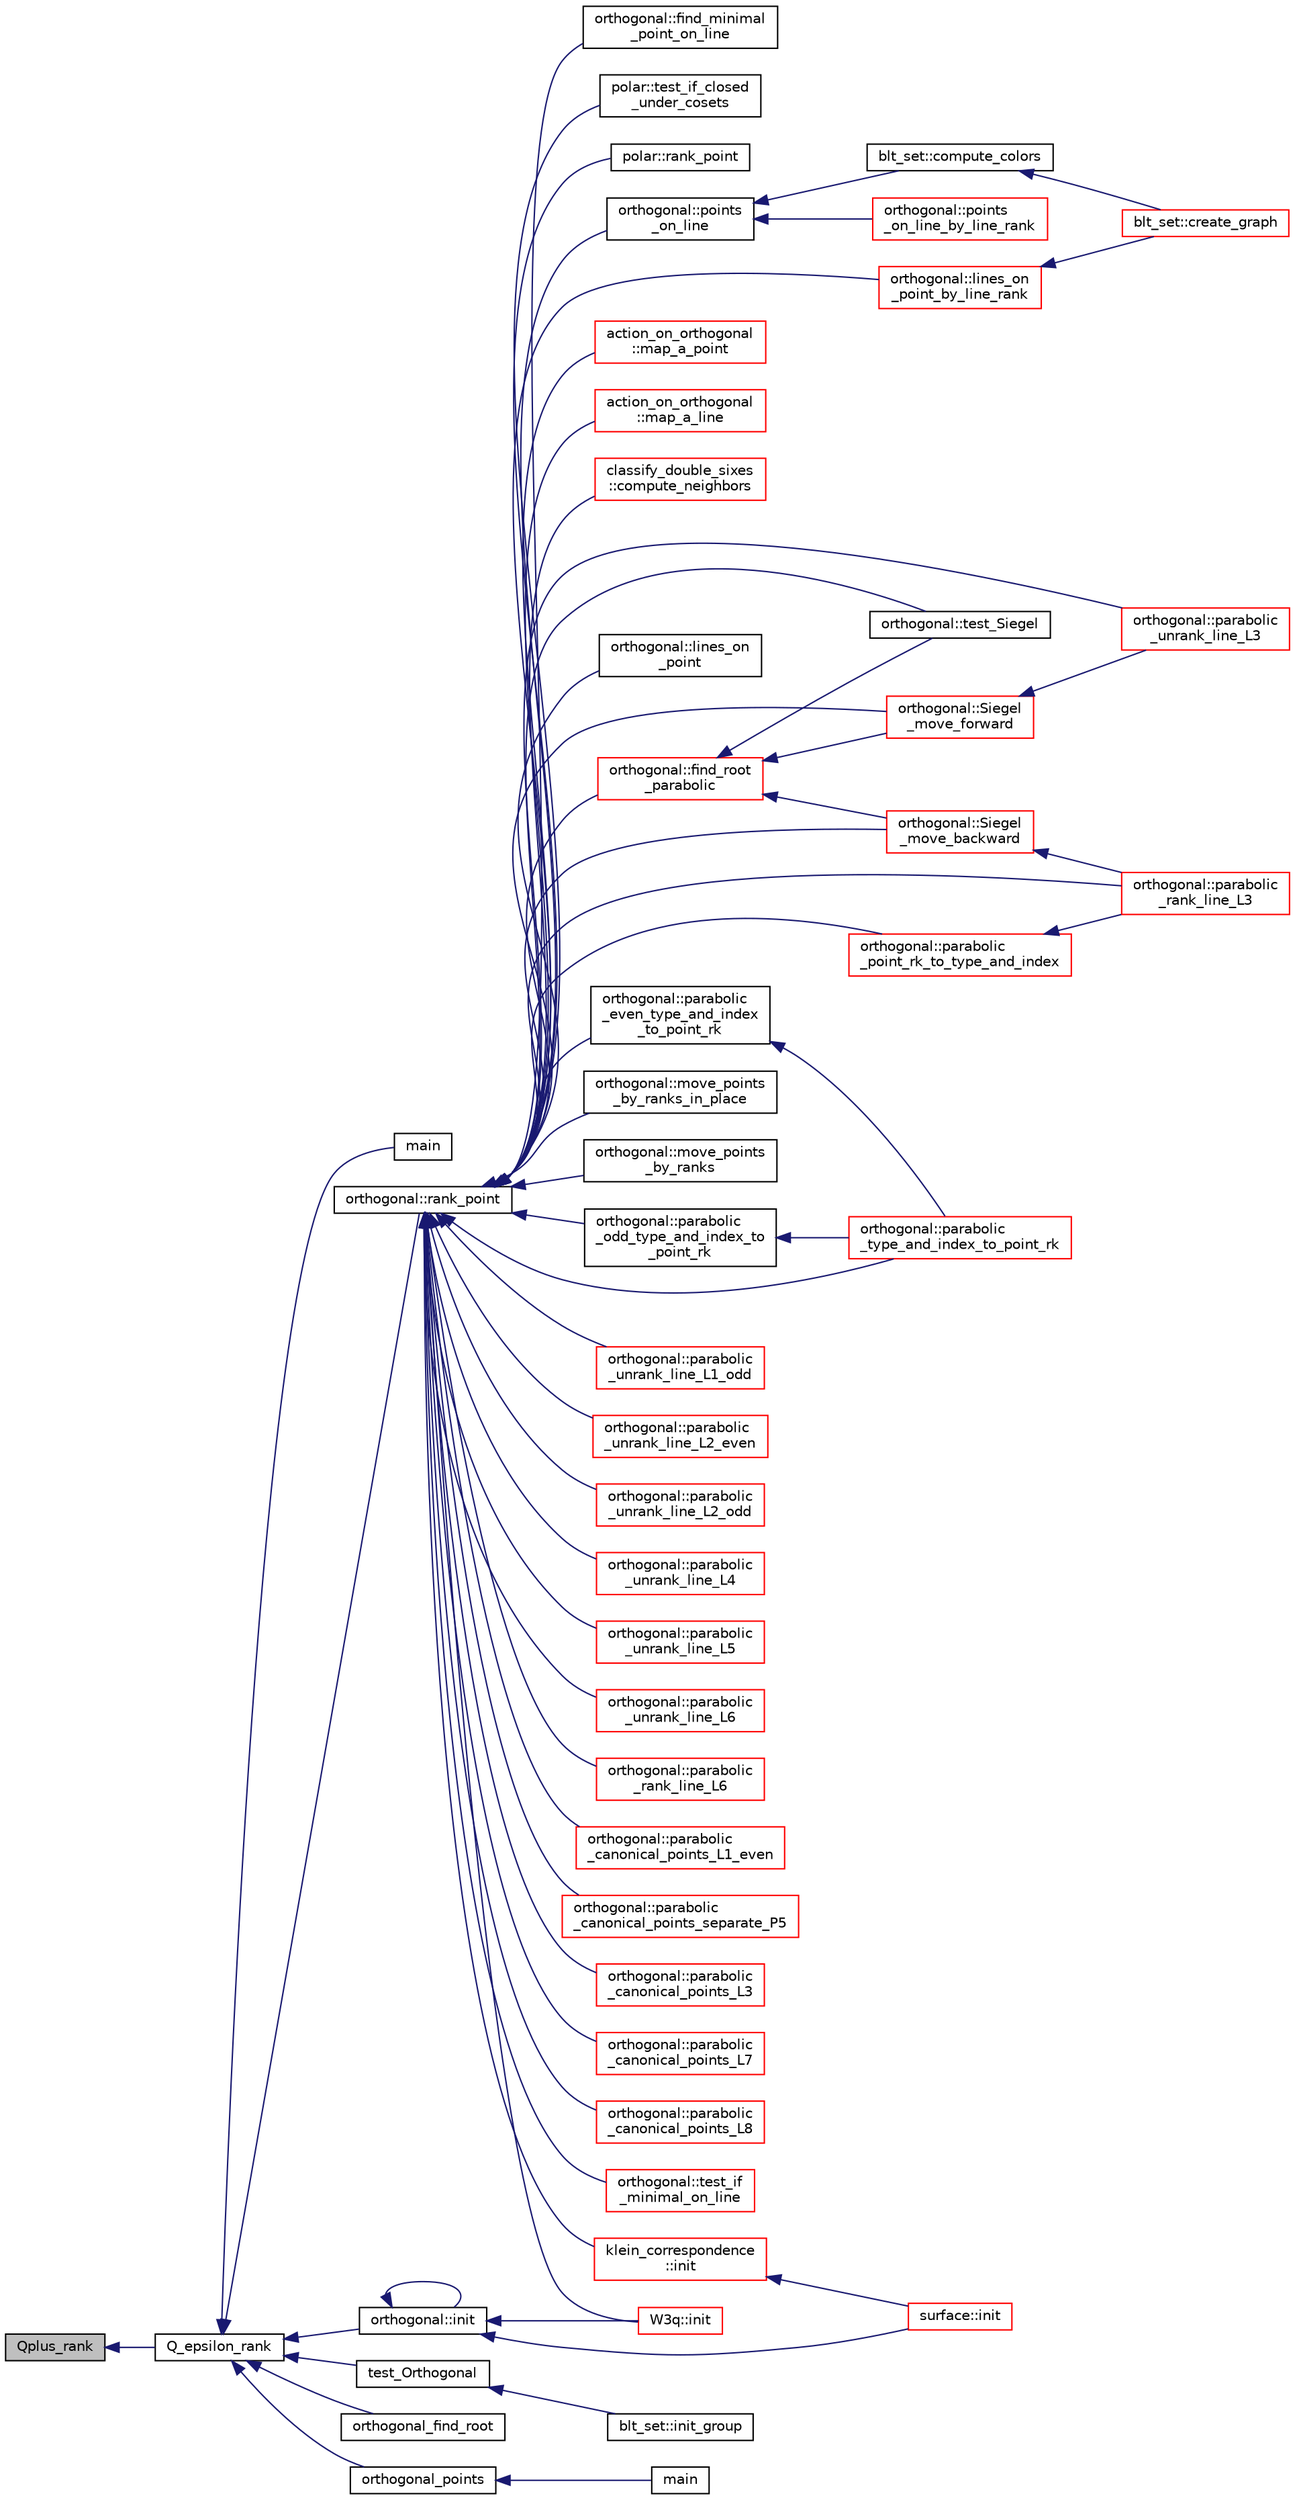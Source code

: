 digraph "Qplus_rank"
{
  edge [fontname="Helvetica",fontsize="10",labelfontname="Helvetica",labelfontsize="10"];
  node [fontname="Helvetica",fontsize="10",shape=record];
  rankdir="LR";
  Node19156 [label="Qplus_rank",height=0.2,width=0.4,color="black", fillcolor="grey75", style="filled", fontcolor="black"];
  Node19156 -> Node19157 [dir="back",color="midnightblue",fontsize="10",style="solid",fontname="Helvetica"];
  Node19157 [label="Q_epsilon_rank",height=0.2,width=0.4,color="black", fillcolor="white", style="filled",URL="$db/da0/lib_2foundations_2geometry_2orthogonal__points_8_c.html#a0949e1151174e2988aa697cb31942e97"];
  Node19157 -> Node19158 [dir="back",color="midnightblue",fontsize="10",style="solid",fontname="Helvetica"];
  Node19158 [label="main",height=0.2,width=0.4,color="black", fillcolor="white", style="filled",URL="$d1/d15/apps_2combinatorics_2orthogonal_8_c.html#a3c04138a5bfe5d72780bb7e82a18e627"];
  Node19157 -> Node19159 [dir="back",color="midnightblue",fontsize="10",style="solid",fontname="Helvetica"];
  Node19159 [label="orthogonal::rank_point",height=0.2,width=0.4,color="black", fillcolor="white", style="filled",URL="$d7/daa/classorthogonal.html#adb4f1528590a804b3c011a68c9ebf655"];
  Node19159 -> Node19160 [dir="back",color="midnightblue",fontsize="10",style="solid",fontname="Helvetica"];
  Node19160 [label="orthogonal::points\l_on_line",height=0.2,width=0.4,color="black", fillcolor="white", style="filled",URL="$d7/daa/classorthogonal.html#afe1cc564902cc557d4d4d2ff85ee6839"];
  Node19160 -> Node19161 [dir="back",color="midnightblue",fontsize="10",style="solid",fontname="Helvetica"];
  Node19161 [label="blt_set::compute_colors",height=0.2,width=0.4,color="black", fillcolor="white", style="filled",URL="$d1/d3d/classblt__set.html#a6629b3a1a50c0f2736034abaea6f7d63"];
  Node19161 -> Node19162 [dir="back",color="midnightblue",fontsize="10",style="solid",fontname="Helvetica"];
  Node19162 [label="blt_set::create_graph",height=0.2,width=0.4,color="red", fillcolor="white", style="filled",URL="$d1/d3d/classblt__set.html#ae92249ece99ffbc92e93e49cd5d5dccf"];
  Node19160 -> Node19165 [dir="back",color="midnightblue",fontsize="10",style="solid",fontname="Helvetica"];
  Node19165 [label="orthogonal::points\l_on_line_by_line_rank",height=0.2,width=0.4,color="red", fillcolor="white", style="filled",URL="$d7/daa/classorthogonal.html#aec3f511b69d0a28340f93d6f904c5daa"];
  Node19159 -> Node19235 [dir="back",color="midnightblue",fontsize="10",style="solid",fontname="Helvetica"];
  Node19235 [label="orthogonal::lines_on\l_point",height=0.2,width=0.4,color="black", fillcolor="white", style="filled",URL="$d7/daa/classorthogonal.html#aa3249c7fddbc156af817fb274e41c914"];
  Node19159 -> Node19236 [dir="back",color="midnightblue",fontsize="10",style="solid",fontname="Helvetica"];
  Node19236 [label="orthogonal::lines_on\l_point_by_line_rank",height=0.2,width=0.4,color="red", fillcolor="white", style="filled",URL="$d7/daa/classorthogonal.html#adc21874b6da3cd3585c704994fb538aa"];
  Node19236 -> Node19162 [dir="back",color="midnightblue",fontsize="10",style="solid",fontname="Helvetica"];
  Node19159 -> Node19256 [dir="back",color="midnightblue",fontsize="10",style="solid",fontname="Helvetica"];
  Node19256 [label="orthogonal::test_Siegel",height=0.2,width=0.4,color="black", fillcolor="white", style="filled",URL="$d7/daa/classorthogonal.html#ad6d248c572d92abe41416065addd4a69"];
  Node19159 -> Node19257 [dir="back",color="midnightblue",fontsize="10",style="solid",fontname="Helvetica"];
  Node19257 [label="orthogonal::move_points\l_by_ranks_in_place",height=0.2,width=0.4,color="black", fillcolor="white", style="filled",URL="$d7/daa/classorthogonal.html#a82fac7f7528e41392b5fe89860d4204d"];
  Node19159 -> Node19258 [dir="back",color="midnightblue",fontsize="10",style="solid",fontname="Helvetica"];
  Node19258 [label="orthogonal::move_points\l_by_ranks",height=0.2,width=0.4,color="black", fillcolor="white", style="filled",URL="$d7/daa/classorthogonal.html#a6b1b57c7b6114d7d51c9375fe5014b22"];
  Node19159 -> Node19259 [dir="back",color="midnightblue",fontsize="10",style="solid",fontname="Helvetica"];
  Node19259 [label="orthogonal::parabolic\l_type_and_index_to_point_rk",height=0.2,width=0.4,color="red", fillcolor="white", style="filled",URL="$d7/daa/classorthogonal.html#a67c316cf01b382762e6ac372f522d106"];
  Node19159 -> Node19509 [dir="back",color="midnightblue",fontsize="10",style="solid",fontname="Helvetica"];
  Node19509 [label="orthogonal::parabolic\l_even_type_and_index\l_to_point_rk",height=0.2,width=0.4,color="black", fillcolor="white", style="filled",URL="$d7/daa/classorthogonal.html#af43894039e8c5a8039f52b93dfa3ff77"];
  Node19509 -> Node19259 [dir="back",color="midnightblue",fontsize="10",style="solid",fontname="Helvetica"];
  Node19159 -> Node19510 [dir="back",color="midnightblue",fontsize="10",style="solid",fontname="Helvetica"];
  Node19510 [label="orthogonal::parabolic\l_odd_type_and_index_to\l_point_rk",height=0.2,width=0.4,color="black", fillcolor="white", style="filled",URL="$d7/daa/classorthogonal.html#aac70113614b52601e38b3ce8cbffbc9a"];
  Node19510 -> Node19259 [dir="back",color="midnightblue",fontsize="10",style="solid",fontname="Helvetica"];
  Node19159 -> Node19511 [dir="back",color="midnightblue",fontsize="10",style="solid",fontname="Helvetica"];
  Node19511 [label="orthogonal::parabolic\l_point_rk_to_type_and_index",height=0.2,width=0.4,color="red", fillcolor="white", style="filled",URL="$d7/daa/classorthogonal.html#aadca2791fa70e971edf85858b725502d"];
  Node19511 -> Node19502 [dir="back",color="midnightblue",fontsize="10",style="solid",fontname="Helvetica"];
  Node19502 [label="orthogonal::parabolic\l_rank_line_L3",height=0.2,width=0.4,color="red", fillcolor="white", style="filled",URL="$d7/daa/classorthogonal.html#afea1a02e2b439b28127cfa2a782da8c9"];
  Node19159 -> Node19490 [dir="back",color="midnightblue",fontsize="10",style="solid",fontname="Helvetica"];
  Node19490 [label="orthogonal::parabolic\l_unrank_line_L1_odd",height=0.2,width=0.4,color="red", fillcolor="white", style="filled",URL="$d7/daa/classorthogonal.html#af59966fe1bb32196deaafbe6849fdeb1"];
  Node19159 -> Node19497 [dir="back",color="midnightblue",fontsize="10",style="solid",fontname="Helvetica"];
  Node19497 [label="orthogonal::parabolic\l_unrank_line_L2_even",height=0.2,width=0.4,color="red", fillcolor="white", style="filled",URL="$d7/daa/classorthogonal.html#a57a7ad0d16ea67c0636c9f179eeed5d1"];
  Node19159 -> Node19498 [dir="back",color="midnightblue",fontsize="10",style="solid",fontname="Helvetica"];
  Node19498 [label="orthogonal::parabolic\l_unrank_line_L2_odd",height=0.2,width=0.4,color="red", fillcolor="white", style="filled",URL="$d7/daa/classorthogonal.html#a9ab8a29daee27c60803e2bf5026a9a9e"];
  Node19159 -> Node19501 [dir="back",color="midnightblue",fontsize="10",style="solid",fontname="Helvetica"];
  Node19501 [label="orthogonal::parabolic\l_unrank_line_L3",height=0.2,width=0.4,color="red", fillcolor="white", style="filled",URL="$d7/daa/classorthogonal.html#ae1edfba289a03ed4d383514c2b0dc4b7"];
  Node19159 -> Node19502 [dir="back",color="midnightblue",fontsize="10",style="solid",fontname="Helvetica"];
  Node19159 -> Node19503 [dir="back",color="midnightblue",fontsize="10",style="solid",fontname="Helvetica"];
  Node19503 [label="orthogonal::parabolic\l_unrank_line_L4",height=0.2,width=0.4,color="red", fillcolor="white", style="filled",URL="$d7/daa/classorthogonal.html#a6a30b6c7f59498ad8c7f2bec7c78d2ff"];
  Node19159 -> Node19505 [dir="back",color="midnightblue",fontsize="10",style="solid",fontname="Helvetica"];
  Node19505 [label="orthogonal::parabolic\l_unrank_line_L5",height=0.2,width=0.4,color="red", fillcolor="white", style="filled",URL="$d7/daa/classorthogonal.html#a77831b97ebbbc5d8103c5e7e0edfeb9b"];
  Node19159 -> Node19489 [dir="back",color="midnightblue",fontsize="10",style="solid",fontname="Helvetica"];
  Node19489 [label="orthogonal::parabolic\l_unrank_line_L6",height=0.2,width=0.4,color="red", fillcolor="white", style="filled",URL="$d7/daa/classorthogonal.html#a3fecd8b43b3e09d6b35e550850b11d56"];
  Node19159 -> Node19496 [dir="back",color="midnightblue",fontsize="10",style="solid",fontname="Helvetica"];
  Node19496 [label="orthogonal::parabolic\l_rank_line_L6",height=0.2,width=0.4,color="red", fillcolor="white", style="filled",URL="$d7/daa/classorthogonal.html#ab242f864cc2a012dee7c379649d2e566"];
  Node19159 -> Node19516 [dir="back",color="midnightblue",fontsize="10",style="solid",fontname="Helvetica"];
  Node19516 [label="orthogonal::find_root\l_parabolic",height=0.2,width=0.4,color="red", fillcolor="white", style="filled",URL="$d7/daa/classorthogonal.html#a2e4453bb31692707f8a9e8b660b2e136"];
  Node19516 -> Node19256 [dir="back",color="midnightblue",fontsize="10",style="solid",fontname="Helvetica"];
  Node19516 -> Node19519 [dir="back",color="midnightblue",fontsize="10",style="solid",fontname="Helvetica"];
  Node19519 [label="orthogonal::Siegel\l_move_forward",height=0.2,width=0.4,color="red", fillcolor="white", style="filled",URL="$d7/daa/classorthogonal.html#a065d0faccc00df42afd671dac644d480"];
  Node19519 -> Node19501 [dir="back",color="midnightblue",fontsize="10",style="solid",fontname="Helvetica"];
  Node19516 -> Node19521 [dir="back",color="midnightblue",fontsize="10",style="solid",fontname="Helvetica"];
  Node19521 [label="orthogonal::Siegel\l_move_backward",height=0.2,width=0.4,color="red", fillcolor="white", style="filled",URL="$d7/daa/classorthogonal.html#a365beaf002d1ffc9a600e73f1983e800"];
  Node19521 -> Node19502 [dir="back",color="midnightblue",fontsize="10",style="solid",fontname="Helvetica"];
  Node19159 -> Node19519 [dir="back",color="midnightblue",fontsize="10",style="solid",fontname="Helvetica"];
  Node19159 -> Node19521 [dir="back",color="midnightblue",fontsize="10",style="solid",fontname="Helvetica"];
  Node19159 -> Node19523 [dir="back",color="midnightblue",fontsize="10",style="solid",fontname="Helvetica"];
  Node19523 [label="orthogonal::parabolic\l_canonical_points_L1_even",height=0.2,width=0.4,color="red", fillcolor="white", style="filled",URL="$d7/daa/classorthogonal.html#ab0b604545d072f29150a4004ca96444b"];
  Node19159 -> Node19526 [dir="back",color="midnightblue",fontsize="10",style="solid",fontname="Helvetica"];
  Node19526 [label="orthogonal::parabolic\l_canonical_points_separate_P5",height=0.2,width=0.4,color="red", fillcolor="white", style="filled",URL="$d7/daa/classorthogonal.html#a8d0027eb77931aa6f8651f392b9b4e79"];
  Node19159 -> Node19527 [dir="back",color="midnightblue",fontsize="10",style="solid",fontname="Helvetica"];
  Node19527 [label="orthogonal::parabolic\l_canonical_points_L3",height=0.2,width=0.4,color="red", fillcolor="white", style="filled",URL="$d7/daa/classorthogonal.html#a753ec2a388f3b866bd96928051911802"];
  Node19159 -> Node19528 [dir="back",color="midnightblue",fontsize="10",style="solid",fontname="Helvetica"];
  Node19528 [label="orthogonal::parabolic\l_canonical_points_L7",height=0.2,width=0.4,color="red", fillcolor="white", style="filled",URL="$d7/daa/classorthogonal.html#a24a02b853a67fddf218aa24a185506eb"];
  Node19159 -> Node19529 [dir="back",color="midnightblue",fontsize="10",style="solid",fontname="Helvetica"];
  Node19529 [label="orthogonal::parabolic\l_canonical_points_L8",height=0.2,width=0.4,color="red", fillcolor="white", style="filled",URL="$d7/daa/classorthogonal.html#ad6539385a01fde3384fa94fd4256ee38"];
  Node19159 -> Node19530 [dir="back",color="midnightblue",fontsize="10",style="solid",fontname="Helvetica"];
  Node19530 [label="orthogonal::test_if\l_minimal_on_line",height=0.2,width=0.4,color="red", fillcolor="white", style="filled",URL="$d7/daa/classorthogonal.html#ac1c98fb2e2bea810ab68ccc3097528b1"];
  Node19159 -> Node19531 [dir="back",color="midnightblue",fontsize="10",style="solid",fontname="Helvetica"];
  Node19531 [label="orthogonal::find_minimal\l_point_on_line",height=0.2,width=0.4,color="black", fillcolor="white", style="filled",URL="$d7/daa/classorthogonal.html#a352d503273829a46f432965027a2d3ed"];
  Node19159 -> Node19532 [dir="back",color="midnightblue",fontsize="10",style="solid",fontname="Helvetica"];
  Node19532 [label="polar::test_if_closed\l_under_cosets",height=0.2,width=0.4,color="black", fillcolor="white", style="filled",URL="$da/d1c/classpolar.html#ac138ccb36cf30d262a8d8eb55e74486f"];
  Node19159 -> Node19533 [dir="back",color="midnightblue",fontsize="10",style="solid",fontname="Helvetica"];
  Node19533 [label="polar::rank_point",height=0.2,width=0.4,color="black", fillcolor="white", style="filled",URL="$da/d1c/classpolar.html#afab76dc36a35368c19a944d63e9f679c"];
  Node19159 -> Node19534 [dir="back",color="midnightblue",fontsize="10",style="solid",fontname="Helvetica"];
  Node19534 [label="klein_correspondence\l::init",height=0.2,width=0.4,color="red", fillcolor="white", style="filled",URL="$d7/d99/classklein__correspondence.html#a9f555dc65174ab66579e1118bd9b4ca0"];
  Node19534 -> Node19264 [dir="back",color="midnightblue",fontsize="10",style="solid",fontname="Helvetica"];
  Node19264 [label="surface::init",height=0.2,width=0.4,color="red", fillcolor="white", style="filled",URL="$d5/d88/classsurface.html#a90570b0ca6ab02988159f2c40cb27308"];
  Node19159 -> Node19265 [dir="back",color="midnightblue",fontsize="10",style="solid",fontname="Helvetica"];
  Node19265 [label="W3q::init",height=0.2,width=0.4,color="red", fillcolor="white", style="filled",URL="$de/d2c/class_w3q.html#a215fe070895a4915537fcb1bfba4f777"];
  Node19159 -> Node19535 [dir="back",color="midnightblue",fontsize="10",style="solid",fontname="Helvetica"];
  Node19535 [label="action_on_orthogonal\l::map_a_point",height=0.2,width=0.4,color="red", fillcolor="white", style="filled",URL="$dc/d87/classaction__on__orthogonal.html#a99224de62ef02d140676a31ac663a63b"];
  Node19159 -> Node19283 [dir="back",color="midnightblue",fontsize="10",style="solid",fontname="Helvetica"];
  Node19283 [label="action_on_orthogonal\l::map_a_line",height=0.2,width=0.4,color="red", fillcolor="white", style="filled",URL="$dc/d87/classaction__on__orthogonal.html#ac7e41a4bbc9e0f2813f2f7030f3ed177"];
  Node19159 -> Node19198 [dir="back",color="midnightblue",fontsize="10",style="solid",fontname="Helvetica"];
  Node19198 [label="classify_double_sixes\l::compute_neighbors",height=0.2,width=0.4,color="red", fillcolor="white", style="filled",URL="$dd/d23/classclassify__double__sixes.html#a675e241052c36c58063ddcfc06d209b2"];
  Node19157 -> Node19263 [dir="back",color="midnightblue",fontsize="10",style="solid",fontname="Helvetica"];
  Node19263 [label="orthogonal::init",height=0.2,width=0.4,color="black", fillcolor="white", style="filled",URL="$d7/daa/classorthogonal.html#a8bd53ba30f34ac50889503f0f3ef6deb"];
  Node19263 -> Node19263 [dir="back",color="midnightblue",fontsize="10",style="solid",fontname="Helvetica"];
  Node19263 -> Node19264 [dir="back",color="midnightblue",fontsize="10",style="solid",fontname="Helvetica"];
  Node19263 -> Node19265 [dir="back",color="midnightblue",fontsize="10",style="solid",fontname="Helvetica"];
  Node19157 -> Node19536 [dir="back",color="midnightblue",fontsize="10",style="solid",fontname="Helvetica"];
  Node19536 [label="test_Orthogonal",height=0.2,width=0.4,color="black", fillcolor="white", style="filled",URL="$db/da0/lib_2foundations_2geometry_2orthogonal__points_8_c.html#a071f90f8a33649e2d4a8f5c9a401a4f4"];
  Node19536 -> Node19478 [dir="back",color="midnightblue",fontsize="10",style="solid",fontname="Helvetica"];
  Node19478 [label="blt_set::init_group",height=0.2,width=0.4,color="black", fillcolor="white", style="filled",URL="$d1/d3d/classblt__set.html#a9e5aede3bbac6f5e1dd31a8965bba200"];
  Node19157 -> Node19537 [dir="back",color="midnightblue",fontsize="10",style="solid",fontname="Helvetica"];
  Node19537 [label="orthogonal_find_root",height=0.2,width=0.4,color="black", fillcolor="white", style="filled",URL="$db/da0/lib_2foundations_2geometry_2orthogonal__points_8_c.html#a6c7b16f839dc3e1ee95f61a37139c8a0"];
  Node19157 -> Node19538 [dir="back",color="midnightblue",fontsize="10",style="solid",fontname="Helvetica"];
  Node19538 [label="orthogonal_points",height=0.2,width=0.4,color="black", fillcolor="white", style="filled",URL="$d7/d83/points_8_c.html#a2a86a595e599aecd619f0046595252e4"];
  Node19538 -> Node19539 [dir="back",color="midnightblue",fontsize="10",style="solid",fontname="Helvetica"];
  Node19539 [label="main",height=0.2,width=0.4,color="black", fillcolor="white", style="filled",URL="$d7/d83/points_8_c.html#a3c04138a5bfe5d72780bb7e82a18e627"];
}
